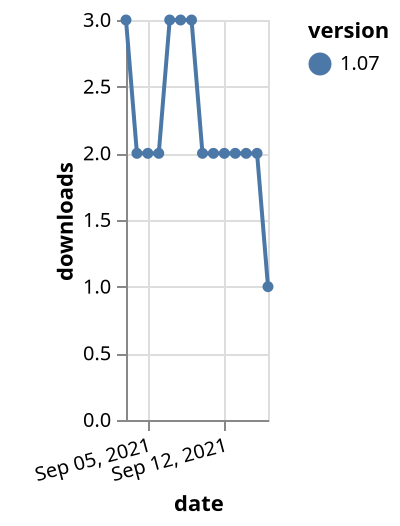 {"$schema": "https://vega.github.io/schema/vega-lite/v5.json", "description": "A simple bar chart with embedded data.", "data": {"values": [{"date": "2021-09-03", "total": 2792, "delta": 3, "version": "1.07"}, {"date": "2021-09-04", "total": 2794, "delta": 2, "version": "1.07"}, {"date": "2021-09-05", "total": 2796, "delta": 2, "version": "1.07"}, {"date": "2021-09-06", "total": 2798, "delta": 2, "version": "1.07"}, {"date": "2021-09-07", "total": 2801, "delta": 3, "version": "1.07"}, {"date": "2021-09-08", "total": 2804, "delta": 3, "version": "1.07"}, {"date": "2021-09-09", "total": 2807, "delta": 3, "version": "1.07"}, {"date": "2021-09-10", "total": 2809, "delta": 2, "version": "1.07"}, {"date": "2021-09-11", "total": 2811, "delta": 2, "version": "1.07"}, {"date": "2021-09-12", "total": 2813, "delta": 2, "version": "1.07"}, {"date": "2021-09-13", "total": 2815, "delta": 2, "version": "1.07"}, {"date": "2021-09-14", "total": 2817, "delta": 2, "version": "1.07"}, {"date": "2021-09-15", "total": 2819, "delta": 2, "version": "1.07"}, {"date": "2021-09-16", "total": 2820, "delta": 1, "version": "1.07"}]}, "width": "container", "mark": {"type": "line", "point": {"filled": true}}, "encoding": {"x": {"field": "date", "type": "temporal", "timeUnit": "yearmonthdate", "title": "date", "axis": {"labelAngle": -15}}, "y": {"field": "delta", "type": "quantitative", "title": "downloads"}, "color": {"field": "version", "type": "nominal"}, "tooltip": {"field": "delta"}}}